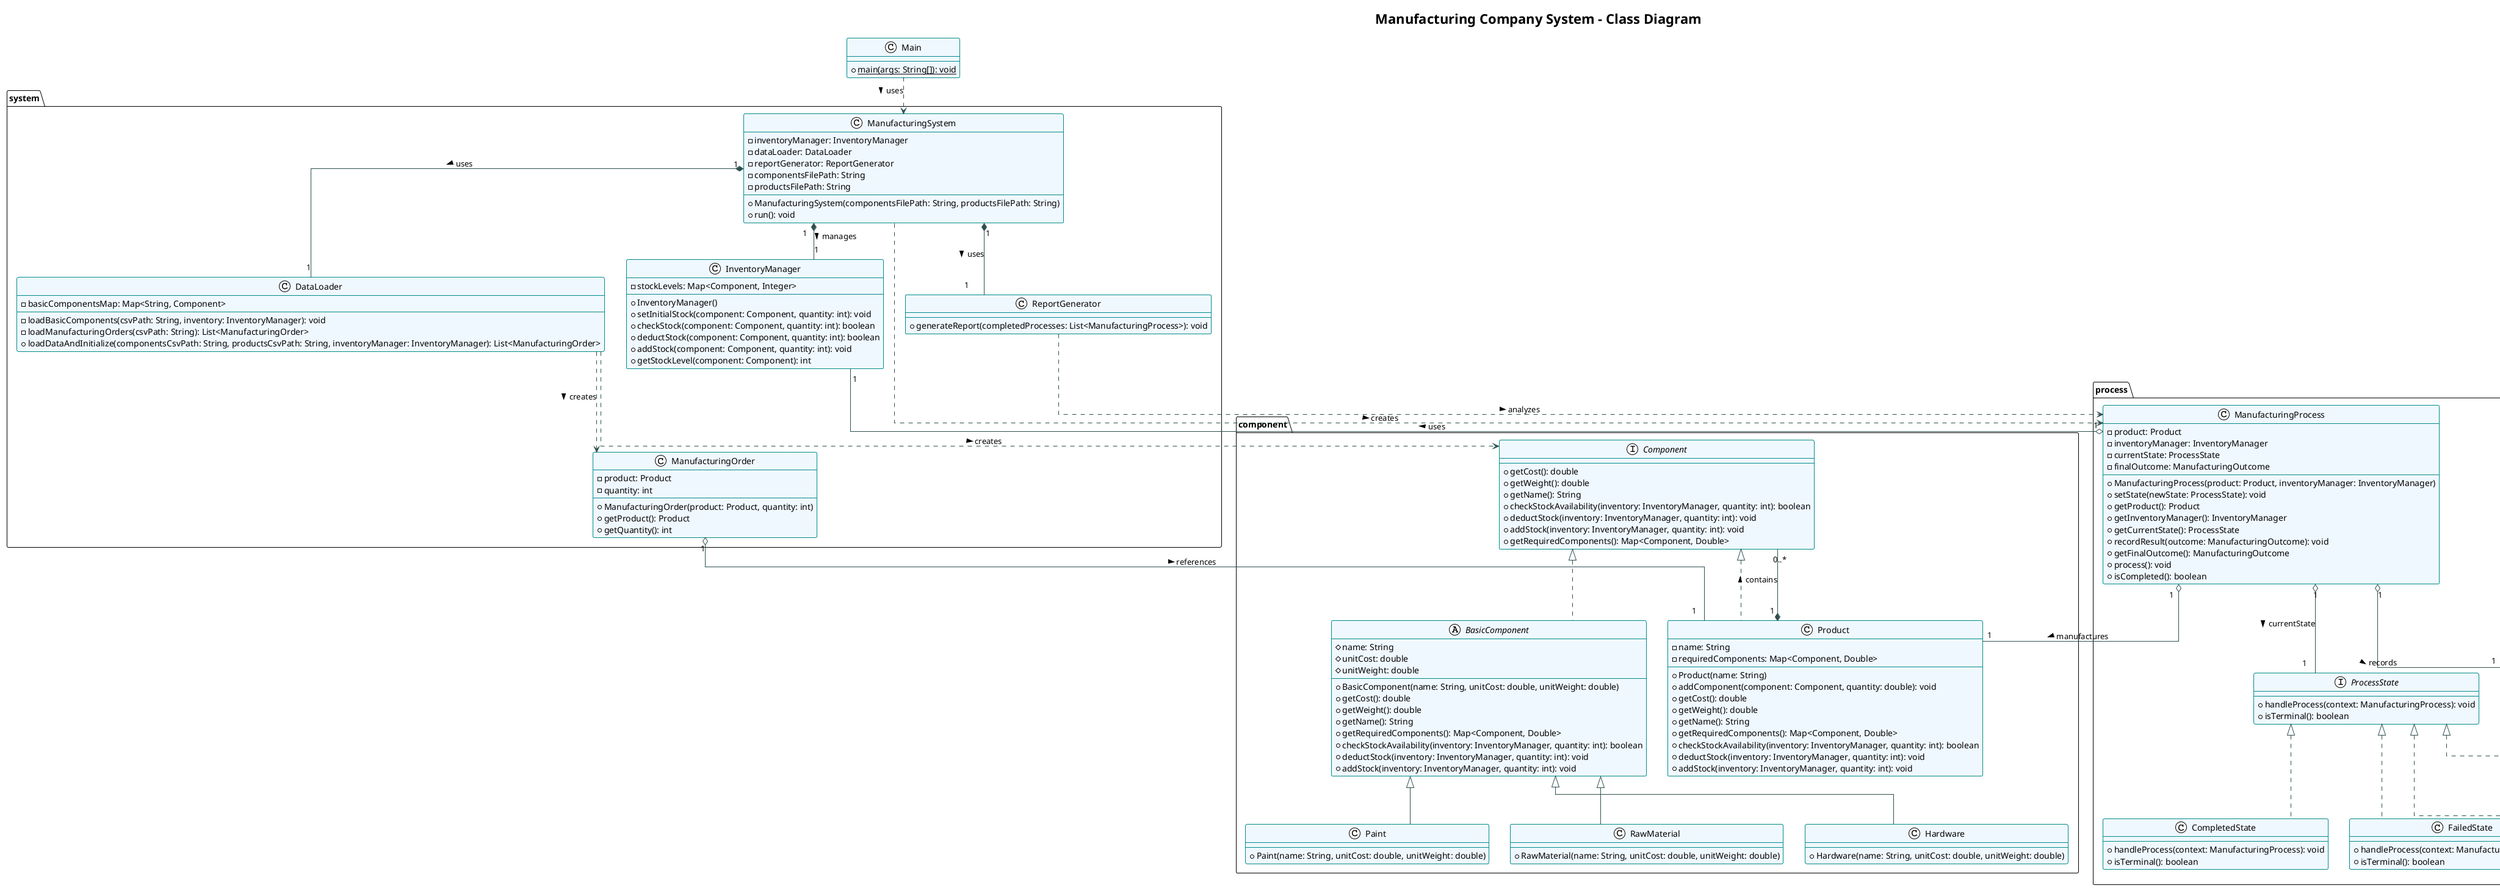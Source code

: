 @startuml Manufacturing System Class Diagram

' Style and theme configuration
!theme plain
skinparam linetype ortho
skinparam classFontSize 14
skinparam classFontName Arial
skinparam classBackgroundColor #F0F8FF
skinparam classArrowColor #2F4F4F
skinparam classBorderColor #008B8B

' Title
title Manufacturing Company System - Class Diagram

' Packages
package "component" {
  ' Component interface (Composite Pattern)
  interface Component {
    +getCost(): double
    +getWeight(): double
    +getName(): String
    +checkStockAvailability(inventory: InventoryManager, quantity: int): boolean
    +deductStock(inventory: InventoryManager, quantity: int): void
    +addStock(inventory: InventoryManager, quantity: int): void
    +getRequiredComponents(): Map<Component, Double>
  }
  
  abstract class BasicComponent {
    #name: String
    #unitCost: double
    #unitWeight: double
    +BasicComponent(name: String, unitCost: double, unitWeight: double)
    +getCost(): double
    +getWeight(): double
    +getName(): String
    +getRequiredComponents(): Map<Component, Double>
    +checkStockAvailability(inventory: InventoryManager, quantity: int): boolean
    +deductStock(inventory: InventoryManager, quantity: int): void
    +addStock(inventory: InventoryManager, quantity: int): void
  }
  
  class RawMaterial {
    +RawMaterial(name: String, unitCost: double, unitWeight: double)
  }
  
  class Hardware {
    +Hardware(name: String, unitCost: double, unitWeight: double)
  }
  
  class Paint {
    +Paint(name: String, unitCost: double, unitWeight: double)
  }
  
  class Product {
    -name: String
    -requiredComponents: Map<Component, Double>
    +Product(name: String)
    +addComponent(component: Component, quantity: double): void
    +getCost(): double
    +getWeight(): double
    +getName(): String
    +getRequiredComponents(): Map<Component, Double>
    +checkStockAvailability(inventory: InventoryManager, quantity: int): boolean
    +deductStock(inventory: InventoryManager, quantity: int): void
    +addStock(inventory: InventoryManager, quantity: int): void
  }
}

package "process" {
  ' State Pattern
  interface ProcessState {
    +handleProcess(context: ManufacturingProcess): void
    +isTerminal(): boolean
  }
  
  class WaitingForStockState {
    +handleProcess(context: ManufacturingProcess): void
    +isTerminal(): boolean
  }
  
  class InManufacturingState {
    -random: Random
    +handleProcess(context: ManufacturingProcess): void
    +isTerminal(): boolean
  }
  
  class CompletedState {
    +handleProcess(context: ManufacturingProcess): void
    +isTerminal(): boolean
  }
  
  class FailedState {
    +handleProcess(context: ManufacturingProcess): void
    +isTerminal(): boolean
  }
  
  enum ManufacturingOutcome {
    COMPLETED
    FAILED_STOCK_SHORTAGE
    FAILED_SYSTEM_ERROR
    FAILED_DAMAGED_COMPONENT
  }
  
  class ManufacturingProcess {
    -product: Product
    -inventoryManager: InventoryManager
    -currentState: ProcessState
    -finalOutcome: ManufacturingOutcome
    +ManufacturingProcess(product: Product, inventoryManager: InventoryManager)
    +setState(newState: ProcessState): void
    +getProduct(): Product
    +getInventoryManager(): InventoryManager
    +getCurrentState(): ProcessState
    +recordResult(outcome: ManufacturingOutcome): void
    +getFinalOutcome(): ManufacturingOutcome
    +process(): void
    +isCompleted(): boolean
  }
}

package "system" {
  class InventoryManager {
    -stockLevels: Map<Component, Integer>
    +InventoryManager()
    +setInitialStock(component: Component, quantity: int): void
    +checkStock(component: Component, quantity: int): boolean
    +deductStock(component: Component, quantity: int): boolean
    +addStock(component: Component, quantity: int): void
    +getStockLevel(component: Component): int
  }
  
  class ManufacturingOrder {
    -product: Product
    -quantity: int
    +ManufacturingOrder(product: Product, quantity: int)
    +getProduct(): Product
    +getQuantity(): int
  }
  
  class DataLoader {
    -basicComponentsMap: Map<String, Component>
    -loadBasicComponents(csvPath: String, inventory: InventoryManager): void
    -loadManufacturingOrders(csvPath: String): List<ManufacturingOrder>
    +loadDataAndInitialize(componentsCsvPath: String, productsCsvPath: String, inventoryManager: InventoryManager): List<ManufacturingOrder>
  }
  
  class ReportGenerator {
    +generateReport(completedProcesses: List<ManufacturingProcess>): void
  }
  
  class ManufacturingSystem {
    -inventoryManager: InventoryManager
    -dataLoader: DataLoader
    -reportGenerator: ReportGenerator
    -componentsFilePath: String
    -productsFilePath: String
    +ManufacturingSystem(componentsFilePath: String, productsFilePath: String)
    +run(): void
  }
}

class Main {
  +{static} main(args: String[]): void
}

' Relationships (Inheritance)
Component <|.. BasicComponent
BasicComponent <|-- RawMaterial
BasicComponent <|-- Paint
BasicComponent <|-- Hardware
Component <|.. Product

ProcessState <|.. WaitingForStockState
ProcessState <|.. InManufacturingState
ProcessState <|.. CompletedState
ProcessState <|.. FailedState

' Associations
Product "1" *-- "0..*" Component : contains >
ManufacturingProcess "1" o-- "1" ProcessState : currentState >
ManufacturingProcess "1" o-- "1" Product : manufactures >
ManufacturingProcess "1" o-- "1" InventoryManager : uses >
ManufacturingProcess "1" o-- "1" ManufacturingOutcome : records >
ManufacturingOrder "1" o-- "1" Product : references >
DataLoader ..> ManufacturingOrder : creates >
DataLoader ..> Component : creates >
ManufacturingSystem "1" *-- "1" InventoryManager : manages >
ManufacturingSystem "1" *-- "1" DataLoader : uses >
ManufacturingSystem "1" *-- "1" ReportGenerator : uses >
ManufacturingSystem ..> ManufacturingProcess : creates >
Main ..> ManufacturingSystem : uses >
ReportGenerator ..> ManufacturingProcess : analyzes >

@enduml 